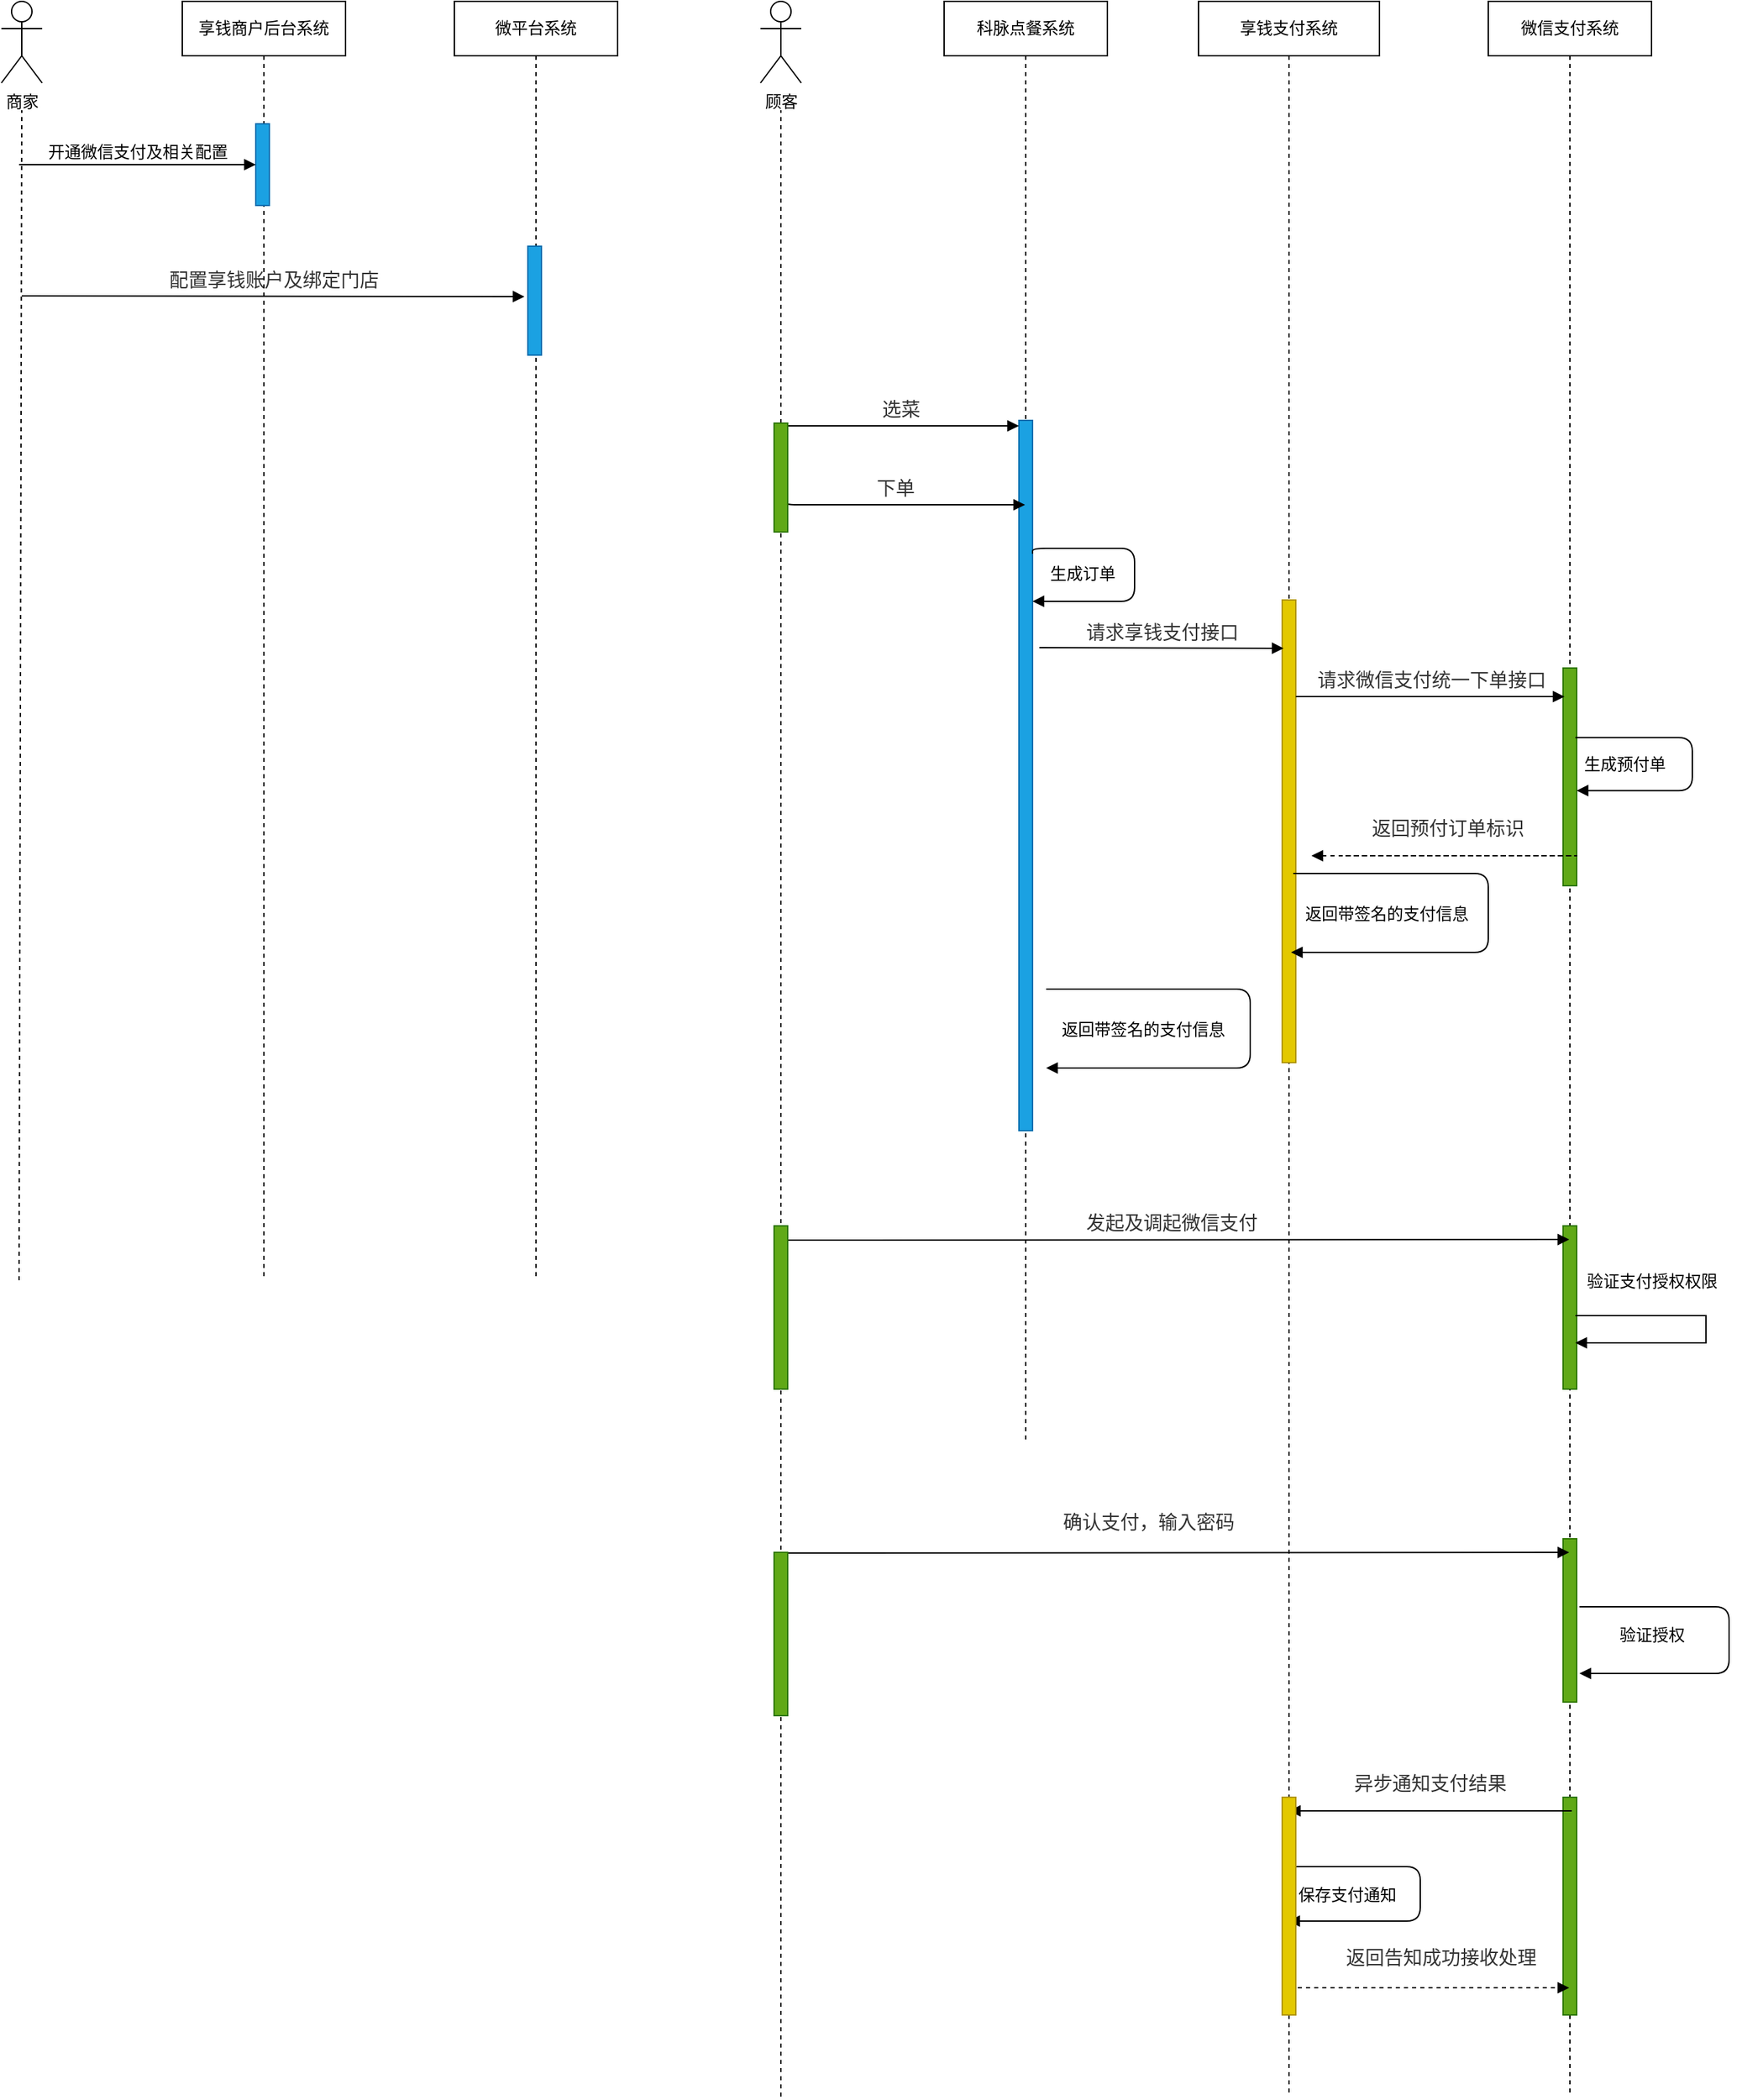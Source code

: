 <mxfile version="14.4.4" type="github">
  <diagram id="t3cCbEBY9hsAlw8VPBtw" name="第 1 页">
    <mxGraphModel dx="2249" dy="794" grid="1" gridSize="10" guides="1" tooltips="1" connect="1" arrows="1" fold="1" page="1" pageScale="1" pageWidth="827" pageHeight="1169" math="0" shadow="0">
      <root>
        <mxCell id="0" />
        <mxCell id="1" parent="0" />
        <mxCell id="w5EEzix6VfJLTq8Lt9_Y-9" value="商家" style="shape=umlActor;verticalLabelPosition=bottom;verticalAlign=top;html=1;outlineConnect=0;movable=1;resizable=1;rotatable=1;deletable=1;editable=1;connectable=1;" vertex="1" parent="1">
          <mxGeometry x="-53" y="100" width="30" height="60" as="geometry" />
        </mxCell>
        <mxCell id="w5EEzix6VfJLTq8Lt9_Y-10" value="顾客" style="shape=umlActor;verticalLabelPosition=bottom;verticalAlign=top;html=1;outlineConnect=0;" vertex="1" parent="1">
          <mxGeometry x="505" y="100" width="30" height="60" as="geometry" />
        </mxCell>
        <mxCell id="w5EEzix6VfJLTq8Lt9_Y-11" value="科脉点餐系统" style="shape=umlLifeline;perimeter=lifelinePerimeter;whiteSpace=wrap;html=1;container=1;collapsible=0;recursiveResize=0;outlineConnect=0;" vertex="1" parent="1">
          <mxGeometry x="640" y="100" width="120" height="1060" as="geometry" />
        </mxCell>
        <mxCell id="w5EEzix6VfJLTq8Lt9_Y-12" value="" style="html=1;points=[];perimeter=orthogonalPerimeter;fillColor=#1ba1e2;strokeColor=#006EAF;fontColor=#ffffff;" vertex="1" parent="w5EEzix6VfJLTq8Lt9_Y-11">
          <mxGeometry x="55" y="308" width="10" height="522" as="geometry" />
        </mxCell>
        <mxCell id="w5EEzix6VfJLTq8Lt9_Y-50" value="&amp;nbsp;生成订单" style="html=1;verticalAlign=bottom;endArrow=block;labelBackgroundColor=#ffffff;fontFamily=Verdana;fontSize=12;elbow=vertical;edgeStyle=orthogonalEdgeStyle;exitX=1;exitY=0.205;exitDx=0;exitDy=0;exitPerimeter=0;entryX=1;entryY=0.272;entryDx=0;entryDy=0;entryPerimeter=0;rounded=1;" edge="1" parent="w5EEzix6VfJLTq8Lt9_Y-11">
          <mxGeometry x="0.637" y="-11" relative="1" as="geometry">
            <mxPoint x="65" y="406.01" as="sourcePoint" />
            <mxPoint x="65" y="440.984" as="targetPoint" />
            <Array as="points">
              <mxPoint x="65" y="402" />
              <mxPoint x="140" y="402" />
              <mxPoint x="140" y="441" />
            </Array>
            <mxPoint as="offset" />
          </mxGeometry>
        </mxCell>
        <mxCell id="w5EEzix6VfJLTq8Lt9_Y-13" value="微平台系统" style="shape=umlLifeline;perimeter=lifelinePerimeter;whiteSpace=wrap;html=1;container=1;collapsible=0;recursiveResize=0;outlineConnect=0;" vertex="1" parent="1">
          <mxGeometry x="280" y="100" width="120" height="940" as="geometry" />
        </mxCell>
        <mxCell id="w5EEzix6VfJLTq8Lt9_Y-14" value="" style="html=1;points=[];perimeter=orthogonalPerimeter;fillColor=#1ba1e2;strokeColor=#006EAF;fontColor=#ffffff;" vertex="1" parent="w5EEzix6VfJLTq8Lt9_Y-13">
          <mxGeometry x="54" y="180" width="10" height="80" as="geometry" />
        </mxCell>
        <mxCell id="w5EEzix6VfJLTq8Lt9_Y-16" value="享钱商户后台系统" style="shape=umlLifeline;perimeter=lifelinePerimeter;whiteSpace=wrap;html=1;container=1;collapsible=0;recursiveResize=0;outlineConnect=0;" vertex="1" parent="1">
          <mxGeometry x="80" y="100" width="120" height="940" as="geometry" />
        </mxCell>
        <mxCell id="w5EEzix6VfJLTq8Lt9_Y-17" value="" style="html=1;points=[];perimeter=orthogonalPerimeter;fillColor=#1ba1e2;strokeColor=#006EAF;fontColor=#ffffff;" vertex="1" parent="w5EEzix6VfJLTq8Lt9_Y-16">
          <mxGeometry x="54" y="90" width="10" height="60" as="geometry" />
        </mxCell>
        <mxCell id="w5EEzix6VfJLTq8Lt9_Y-18" value="" style="endArrow=none;dashed=1;html=1;movable=1;resizable=1;rotatable=1;deletable=1;editable=1;connectable=1;" edge="1" parent="1">
          <mxGeometry width="50" height="50" relative="1" as="geometry">
            <mxPoint x="-40" y="1040" as="sourcePoint" />
            <mxPoint x="-38" y="180" as="targetPoint" />
          </mxGeometry>
        </mxCell>
        <mxCell id="w5EEzix6VfJLTq8Lt9_Y-19" value="开通微信支付及相关配置" style="html=1;verticalAlign=bottom;endArrow=block;labelBackgroundColor=none;fontFamily=Verdana;fontSize=12;edgeStyle=elbowEdgeStyle;elbow=vertical;" edge="1" parent="1" target="w5EEzix6VfJLTq8Lt9_Y-17">
          <mxGeometry relative="1" as="geometry">
            <mxPoint x="-40" y="220" as="sourcePoint" />
            <mxPoint x="90" y="220" as="targetPoint" />
          </mxGeometry>
        </mxCell>
        <mxCell id="w5EEzix6VfJLTq8Lt9_Y-20" value="&lt;div style=&quot;text-align: left&quot;&gt;&lt;span style=&quot;font-size: 14px&quot;&gt;&lt;font color=&quot;#333333&quot;&gt;配置享钱账户及绑定门店&lt;/font&gt;&lt;/span&gt;&lt;/div&gt;" style="html=1;verticalAlign=bottom;endArrow=block;labelBackgroundColor=none;fontFamily=Verdana;fontSize=12;edgeStyle=elbowEdgeStyle;elbow=vertical;" edge="1" parent="1">
          <mxGeometry relative="1" as="geometry">
            <mxPoint x="-38" y="316.5" as="sourcePoint" />
            <mxPoint x="331.5" y="317" as="targetPoint" />
          </mxGeometry>
        </mxCell>
        <mxCell id="w5EEzix6VfJLTq8Lt9_Y-21" value="" style="endArrow=none;dashed=1;html=1;movable=1;resizable=1;rotatable=1;deletable=1;editable=1;connectable=1;" edge="1" parent="1" source="w5EEzix6VfJLTq8Lt9_Y-24">
          <mxGeometry width="50" height="50" relative="1" as="geometry">
            <mxPoint x="520" y="640" as="sourcePoint" />
            <mxPoint x="520" y="180" as="targetPoint" />
          </mxGeometry>
        </mxCell>
        <mxCell id="w5EEzix6VfJLTq8Lt9_Y-22" value="&lt;div style=&quot;text-align: left&quot;&gt;&lt;font color=&quot;#333333&quot;&gt;&lt;span style=&quot;font-size: 14px&quot;&gt;选菜&lt;/span&gt;&lt;/font&gt;&lt;/div&gt;" style="html=1;verticalAlign=bottom;endArrow=block;labelBackgroundColor=none;fontFamily=Verdana;fontSize=12;edgeStyle=elbowEdgeStyle;elbow=vertical;" edge="1" parent="1" target="w5EEzix6VfJLTq8Lt9_Y-12">
          <mxGeometry relative="1" as="geometry">
            <mxPoint x="520" y="412" as="sourcePoint" />
            <mxPoint x="679.5" y="411.5" as="targetPoint" />
            <Array as="points">
              <mxPoint x="700" y="412" />
            </Array>
          </mxGeometry>
        </mxCell>
        <mxCell id="w5EEzix6VfJLTq8Lt9_Y-23" value="&lt;div style=&quot;text-align: left&quot;&gt;&lt;font color=&quot;#333333&quot;&gt;&lt;span style=&quot;font-size: 14px&quot;&gt;下单&lt;/span&gt;&lt;/font&gt;&lt;/div&gt;" style="html=1;verticalAlign=bottom;endArrow=block;labelBackgroundColor=none;fontFamily=Verdana;fontSize=12;edgeStyle=elbowEdgeStyle;elbow=vertical;" edge="1" parent="1" target="w5EEzix6VfJLTq8Lt9_Y-11">
          <mxGeometry relative="1" as="geometry">
            <mxPoint x="520" y="458.5" as="sourcePoint" />
            <mxPoint x="679.5" y="458" as="targetPoint" />
            <Array as="points">
              <mxPoint x="600" y="470" />
            </Array>
          </mxGeometry>
        </mxCell>
        <mxCell id="w5EEzix6VfJLTq8Lt9_Y-24" value="" style="html=1;points=[];perimeter=orthogonalPerimeter;fillColor=#60a917;strokeColor=#2D7600;fontColor=#ffffff;" vertex="1" parent="1">
          <mxGeometry x="515" y="410" width="10" height="80" as="geometry" />
        </mxCell>
        <mxCell id="w5EEzix6VfJLTq8Lt9_Y-25" value="" style="endArrow=none;dashed=1;html=1;movable=1;resizable=1;rotatable=1;deletable=1;editable=1;connectable=1;" edge="1" parent="1" target="w5EEzix6VfJLTq8Lt9_Y-24">
          <mxGeometry width="50" height="50" relative="1" as="geometry">
            <mxPoint x="520" y="1640" as="sourcePoint" />
            <mxPoint x="520" y="180" as="targetPoint" />
          </mxGeometry>
        </mxCell>
        <mxCell id="w5EEzix6VfJLTq8Lt9_Y-27" value="微信支付系统" style="shape=umlLifeline;perimeter=lifelinePerimeter;whiteSpace=wrap;html=1;container=1;collapsible=0;recursiveResize=0;outlineConnect=0;" vertex="1" parent="1">
          <mxGeometry x="1040" y="100" width="120" height="1540" as="geometry" />
        </mxCell>
        <mxCell id="w5EEzix6VfJLTq8Lt9_Y-28" value="" style="html=1;points=[];perimeter=orthogonalPerimeter;fillColor=#60a917;strokeColor=#2D7600;fontColor=#ffffff;" vertex="1" parent="w5EEzix6VfJLTq8Lt9_Y-27">
          <mxGeometry x="55" y="490" width="10" height="160" as="geometry" />
        </mxCell>
        <mxCell id="w5EEzix6VfJLTq8Lt9_Y-48" value="" style="html=1;points=[];perimeter=orthogonalPerimeter;fillColor=#60a917;strokeColor=#2D7600;fontColor=#ffffff;" vertex="1" parent="w5EEzix6VfJLTq8Lt9_Y-27">
          <mxGeometry x="55" y="900" width="10" height="120" as="geometry" />
        </mxCell>
        <mxCell id="w5EEzix6VfJLTq8Lt9_Y-42" value="验证支付授权权限" style="html=1;verticalAlign=bottom;endArrow=block;labelBackgroundColor=#ffffff;fontFamily=Verdana;fontSize=12;elbow=vertical;edgeStyle=orthogonalEdgeStyle;rounded=0;" edge="1" parent="w5EEzix6VfJLTq8Lt9_Y-27">
          <mxGeometry x="-0.472" y="16" relative="1" as="geometry">
            <mxPoint x="64" y="966" as="sourcePoint" />
            <mxPoint x="64" y="986" as="targetPoint" />
            <Array as="points">
              <mxPoint x="160" y="966" />
              <mxPoint x="160" y="986" />
            </Array>
            <mxPoint as="offset" />
          </mxGeometry>
        </mxCell>
        <mxCell id="w5EEzix6VfJLTq8Lt9_Y-55" value="" style="html=1;points=[];perimeter=orthogonalPerimeter;fillColor=#60a917;strokeColor=#2D7600;fontColor=#ffffff;" vertex="1" parent="w5EEzix6VfJLTq8Lt9_Y-27">
          <mxGeometry x="55" y="1130" width="10" height="120" as="geometry" />
        </mxCell>
        <mxCell id="w5EEzix6VfJLTq8Lt9_Y-63" value="" style="html=1;points=[];perimeter=orthogonalPerimeter;fillColor=#60a917;strokeColor=#2D7600;fontColor=#ffffff;" vertex="1" parent="w5EEzix6VfJLTq8Lt9_Y-27">
          <mxGeometry x="55" y="1320" width="10" height="160" as="geometry" />
        </mxCell>
        <mxCell id="w5EEzix6VfJLTq8Lt9_Y-34" value="享钱支付系统" style="shape=umlLifeline;perimeter=lifelinePerimeter;whiteSpace=wrap;html=1;container=1;collapsible=0;recursiveResize=0;outlineConnect=0;" vertex="1" parent="1">
          <mxGeometry x="827" y="100" width="133" height="1540" as="geometry" />
        </mxCell>
        <mxCell id="w5EEzix6VfJLTq8Lt9_Y-35" value="" style="html=1;points=[];perimeter=orthogonalPerimeter;fillColor=#e3c800;strokeColor=#B09500;fontColor=#ffffff;" vertex="1" parent="w5EEzix6VfJLTq8Lt9_Y-34">
          <mxGeometry x="61.5" y="440" width="10" height="340" as="geometry" />
        </mxCell>
        <mxCell id="w5EEzix6VfJLTq8Lt9_Y-36" value="生成预付单" style="html=1;verticalAlign=bottom;endArrow=block;labelBackgroundColor=#ffffff;fontFamily=Verdana;fontSize=12;elbow=vertical;edgeStyle=orthogonalEdgeStyle;exitX=0.9;exitY=0.313;exitPerimeter=0;rounded=1;exitDx=0;exitDy=0;" edge="1" parent="1">
          <mxGeometry x="0.667" y="-10" relative="1" as="geometry">
            <mxPoint x="1104" y="641.08" as="sourcePoint" />
            <mxPoint x="1105" y="680.1" as="targetPoint" />
            <Array as="points">
              <mxPoint x="1190" y="641" />
              <mxPoint x="1190" y="680" />
            </Array>
            <mxPoint as="offset" />
          </mxGeometry>
        </mxCell>
        <mxCell id="w5EEzix6VfJLTq8Lt9_Y-38" value="&lt;div style=&quot;text-align: left&quot;&gt;&lt;font color=&quot;#333333&quot;&gt;&lt;span style=&quot;font-size: 14px&quot;&gt;请求享钱支付接口&lt;/span&gt;&lt;/font&gt;&lt;/div&gt;" style="html=1;verticalAlign=bottom;endArrow=block;labelBackgroundColor=none;fontFamily=Verdana;fontSize=12;edgeStyle=elbowEdgeStyle;elbow=vertical;" edge="1" parent="1">
          <mxGeometry relative="1" as="geometry">
            <mxPoint x="710" y="575" as="sourcePoint" />
            <mxPoint x="889.5" y="575.5" as="targetPoint" />
          </mxGeometry>
        </mxCell>
        <mxCell id="w5EEzix6VfJLTq8Lt9_Y-39" value="&lt;div style=&quot;text-align: left&quot;&gt;&lt;font color=&quot;#333333&quot;&gt;&lt;span style=&quot;font-size: 14px&quot;&gt;请求微信支付统一下单接口&lt;/span&gt;&lt;/font&gt;&lt;/div&gt;" style="html=1;verticalAlign=bottom;endArrow=block;labelBackgroundColor=none;fontFamily=Verdana;fontSize=12;edgeStyle=elbowEdgeStyle;elbow=vertical;entryX=0.1;entryY=0.132;entryDx=0;entryDy=0;entryPerimeter=0;" edge="1" parent="1" source="w5EEzix6VfJLTq8Lt9_Y-35" target="w5EEzix6VfJLTq8Lt9_Y-28">
          <mxGeometry relative="1" as="geometry">
            <mxPoint x="910" y="620" as="sourcePoint" />
            <mxPoint x="1089.5" y="620.5" as="targetPoint" />
          </mxGeometry>
        </mxCell>
        <mxCell id="w5EEzix6VfJLTq8Lt9_Y-40" value="返回带签名的支付信息" style="html=1;verticalAlign=bottom;endArrow=block;labelBackgroundColor=#ffffff;fontFamily=Verdana;fontSize=12;elbow=vertical;edgeStyle=orthogonalEdgeStyle;rounded=1;" edge="1" parent="1">
          <mxGeometry x="0.607" y="-19" relative="1" as="geometry">
            <mxPoint x="900" y="741" as="sourcePoint" />
            <mxPoint x="895" y="799" as="targetPoint" />
            <Array as="points">
              <mxPoint x="895" y="741" />
              <mxPoint x="1040" y="741" />
              <mxPoint x="1040" y="799" />
            </Array>
            <mxPoint as="offset" />
          </mxGeometry>
        </mxCell>
        <mxCell id="w5EEzix6VfJLTq8Lt9_Y-41" value="&lt;div style=&quot;text-align: left&quot;&gt;&lt;font color=&quot;#333333&quot;&gt;&lt;span style=&quot;font-size: 14px&quot;&gt;异步通知支付结果&lt;/span&gt;&lt;/font&gt;&lt;/div&gt;" style="html=1;verticalAlign=bottom;endArrow=block;labelBackgroundColor=none;fontFamily=Verdana;fontSize=12;edgeStyle=elbowEdgeStyle;elbow=vertical;" edge="1" parent="1" target="w5EEzix6VfJLTq8Lt9_Y-34">
          <mxGeometry x="0.467" y="-8" relative="1" as="geometry">
            <mxPoint x="931" y="1430" as="sourcePoint" />
            <mxPoint x="910" y="1430" as="targetPoint" />
            <mxPoint as="offset" />
            <Array as="points">
              <mxPoint x="1106" y="1430" />
            </Array>
          </mxGeometry>
        </mxCell>
        <mxCell id="w5EEzix6VfJLTq8Lt9_Y-46" value="&lt;div style=&quot;text-align: left&quot;&gt;&lt;font color=&quot;#333333&quot;&gt;&lt;span style=&quot;font-size: 14px&quot;&gt;发起及调起微信支付&lt;/span&gt;&lt;/font&gt;&lt;/div&gt;" style="html=1;verticalAlign=bottom;endArrow=block;labelBackgroundColor=none;fontFamily=Verdana;fontSize=12;edgeStyle=elbowEdgeStyle;elbow=vertical;" edge="1" parent="1" target="w5EEzix6VfJLTq8Lt9_Y-27">
          <mxGeometry relative="1" as="geometry">
            <mxPoint x="515" y="1010.5" as="sourcePoint" />
            <mxPoint x="694.5" y="1010" as="targetPoint" />
            <Array as="points">
              <mxPoint x="595" y="1010" />
            </Array>
          </mxGeometry>
        </mxCell>
        <mxCell id="w5EEzix6VfJLTq8Lt9_Y-47" value="" style="html=1;points=[];perimeter=orthogonalPerimeter;fillColor=#60a917;strokeColor=#2D7600;fontColor=#ffffff;" vertex="1" parent="1">
          <mxGeometry x="515" y="1000" width="10" height="120" as="geometry" />
        </mxCell>
        <mxCell id="w5EEzix6VfJLTq8Lt9_Y-52" value="&lt;div style=&quot;text-align: left&quot;&gt;&lt;font color=&quot;#333333&quot;&gt;&lt;span style=&quot;font-size: 14px&quot;&gt;确认支付，输入密码&lt;/span&gt;&lt;/font&gt;&lt;/div&gt;" style="html=1;verticalAlign=bottom;endArrow=block;labelBackgroundColor=none;fontFamily=Verdana;fontSize=12;edgeStyle=elbowEdgeStyle;elbow=vertical;" edge="1" parent="1">
          <mxGeometry x="-0.058" y="10" relative="1" as="geometry">
            <mxPoint x="515" y="1240.5" as="sourcePoint" />
            <mxPoint x="1099.5" y="1240" as="targetPoint" />
            <Array as="points">
              <mxPoint x="595" y="1240" />
            </Array>
            <mxPoint as="offset" />
          </mxGeometry>
        </mxCell>
        <mxCell id="w5EEzix6VfJLTq8Lt9_Y-53" value="" style="html=1;points=[];perimeter=orthogonalPerimeter;fillColor=#60a917;strokeColor=#2D7600;fontColor=#ffffff;" vertex="1" parent="1">
          <mxGeometry x="515" y="1240" width="10" height="120" as="geometry" />
        </mxCell>
        <mxCell id="w5EEzix6VfJLTq8Lt9_Y-54" value="验证授权" style="html=1;verticalAlign=bottom;endArrow=block;labelBackgroundColor=#ffffff;fontFamily=Verdana;fontSize=12;elbow=vertical;edgeStyle=orthogonalEdgeStyle;rounded=1;jumpStyle=sharp;exitX=0.5;exitY=0.417;exitDx=0;exitDy=0;exitPerimeter=0;" edge="1" parent="1">
          <mxGeometry x="0.607" y="-19" relative="1" as="geometry">
            <mxPoint x="1107" y="1280.04" as="sourcePoint" />
            <mxPoint x="1107" y="1329" as="targetPoint" />
            <Array as="points">
              <mxPoint x="1217" y="1280" />
              <mxPoint x="1217" y="1329" />
            </Array>
            <mxPoint as="offset" />
          </mxGeometry>
        </mxCell>
        <mxCell id="w5EEzix6VfJLTq8Lt9_Y-56" value="&lt;div style=&quot;text-align: left&quot;&gt;&lt;font color=&quot;#333333&quot;&gt;&lt;span style=&quot;font-size: 14px&quot;&gt;返回预付订单标识&lt;/span&gt;&lt;/font&gt;&lt;/div&gt;" style="html=1;verticalAlign=bottom;endArrow=block;labelBackgroundColor=none;fontFamily=Verdana;fontSize=12;edgeStyle=elbowEdgeStyle;elbow=vertical;dashed=1;" edge="1" parent="1">
          <mxGeometry x="0.467" y="-8" relative="1" as="geometry">
            <mxPoint x="935" y="728" as="sourcePoint" />
            <mxPoint x="910" y="728" as="targetPoint" />
            <mxPoint as="offset" />
            <Array as="points">
              <mxPoint x="1110" y="728" />
            </Array>
          </mxGeometry>
        </mxCell>
        <mxCell id="w5EEzix6VfJLTq8Lt9_Y-60" value="返回带签名的支付信息" style="html=1;verticalAlign=bottom;endArrow=block;labelBackgroundColor=#ffffff;fontFamily=Verdana;fontSize=12;elbow=vertical;edgeStyle=orthogonalEdgeStyle;rounded=1;" edge="1" parent="1">
          <mxGeometry x="0.607" y="-19" relative="1" as="geometry">
            <mxPoint x="715" y="826" as="sourcePoint" />
            <mxPoint x="715" y="884" as="targetPoint" />
            <Array as="points">
              <mxPoint x="715" y="826" />
              <mxPoint x="865" y="826" />
              <mxPoint x="865" y="884" />
            </Array>
            <mxPoint as="offset" />
          </mxGeometry>
        </mxCell>
        <mxCell id="w5EEzix6VfJLTq8Lt9_Y-44" value="保存支付通知" style="html=1;verticalAlign=bottom;endArrow=block;labelBackgroundColor=#ffffff;fontFamily=Verdana;fontSize=12;elbow=vertical;edgeStyle=orthogonalEdgeStyle;rounded=1;" edge="1" parent="1">
          <mxGeometry x="0.634" y="-10" relative="1" as="geometry">
            <mxPoint x="893" y="1471" as="sourcePoint" />
            <mxPoint x="893" y="1511" as="targetPoint" />
            <Array as="points">
              <mxPoint x="990" y="1471" />
              <mxPoint x="990" y="1511" />
            </Array>
            <mxPoint as="offset" />
          </mxGeometry>
        </mxCell>
        <mxCell id="w5EEzix6VfJLTq8Lt9_Y-61" value="&lt;div style=&quot;text-align: left&quot;&gt;&lt;font color=&quot;#333333&quot;&gt;&lt;span style=&quot;font-size: 14px&quot;&gt;返回告知成功接收处理&lt;/span&gt;&lt;/font&gt;&lt;/div&gt;" style="html=1;verticalAlign=bottom;endArrow=block;labelBackgroundColor=none;fontFamily=Verdana;fontSize=12;edgeStyle=elbowEdgeStyle;elbow=vertical;dashed=1;" edge="1" parent="1" target="w5EEzix6VfJLTq8Lt9_Y-27">
          <mxGeometry x="0.05" y="10" relative="1" as="geometry">
            <mxPoint x="900" y="1560" as="sourcePoint" />
            <mxPoint x="1069.5" y="1540.5" as="targetPoint" />
            <Array as="points">
              <mxPoint x="950" y="1560" />
            </Array>
            <mxPoint as="offset" />
          </mxGeometry>
        </mxCell>
        <mxCell id="w5EEzix6VfJLTq8Lt9_Y-62" value="" style="html=1;points=[];perimeter=orthogonalPerimeter;fillColor=#e3c800;strokeColor=#B09500;fontColor=#ffffff;" vertex="1" parent="1">
          <mxGeometry x="888.5" y="1420" width="10" height="160" as="geometry" />
        </mxCell>
      </root>
    </mxGraphModel>
  </diagram>
</mxfile>
